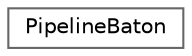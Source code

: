digraph "Graphical Class Hierarchy"
{
 // LATEX_PDF_SIZE
  bgcolor="transparent";
  edge [fontname=Helvetica,fontsize=10,labelfontname=Helvetica,labelfontsize=10];
  node [fontname=Helvetica,fontsize=10,shape=box,height=0.2,width=0.4];
  rankdir="LR";
  Node0 [id="Node000000",label="PipelineBaton",height=0.2,width=0.4,color="grey40", fillcolor="white", style="filled",URL="$struct_pipeline_baton.html",tooltip=" "];
}
